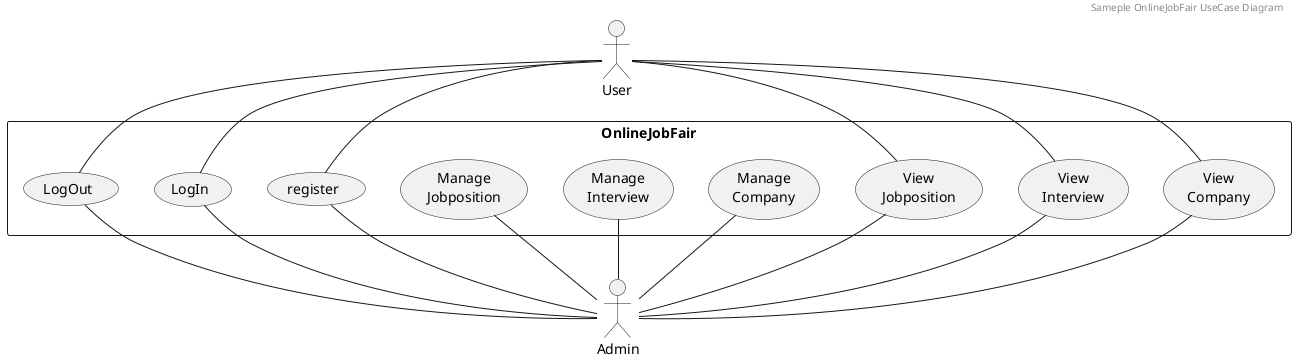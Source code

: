 @startuml  OnlineJobFair Usecase Diagram
header Sameple OnlineJobFair UseCase Diagram

actor "User" as user
rectangle "OnlineJobFair" as OnlineJobFair {
   
    usecase "View\nCompany" as viewcompany
    usecase "View\nInterview" as viewinterview
    usecase "View\nJobposition" as viewjobposition
    
    usecase "Manage\nCompany" as managecompany
    usecase "Manage\nInterview" as manageinterview
    usecase "Manage\nJobposition" as managejobposition
    usecase "register" as register
    usecase "LogIn" as login
    usecase "LogOut" as logout
}
user -- register
user -- viewcompany
user -- viewinterview
user -- viewjobposition
user -- login
user -- logout

actor "Admin" as admin

register -- admin
managecompany -- admin
manageinterview -- admin
managejobposition -- admin
login --admin
logout -- admin
viewcompany -- admin
viewinterview -- admin
viewjobposition -- admin

@enduml
